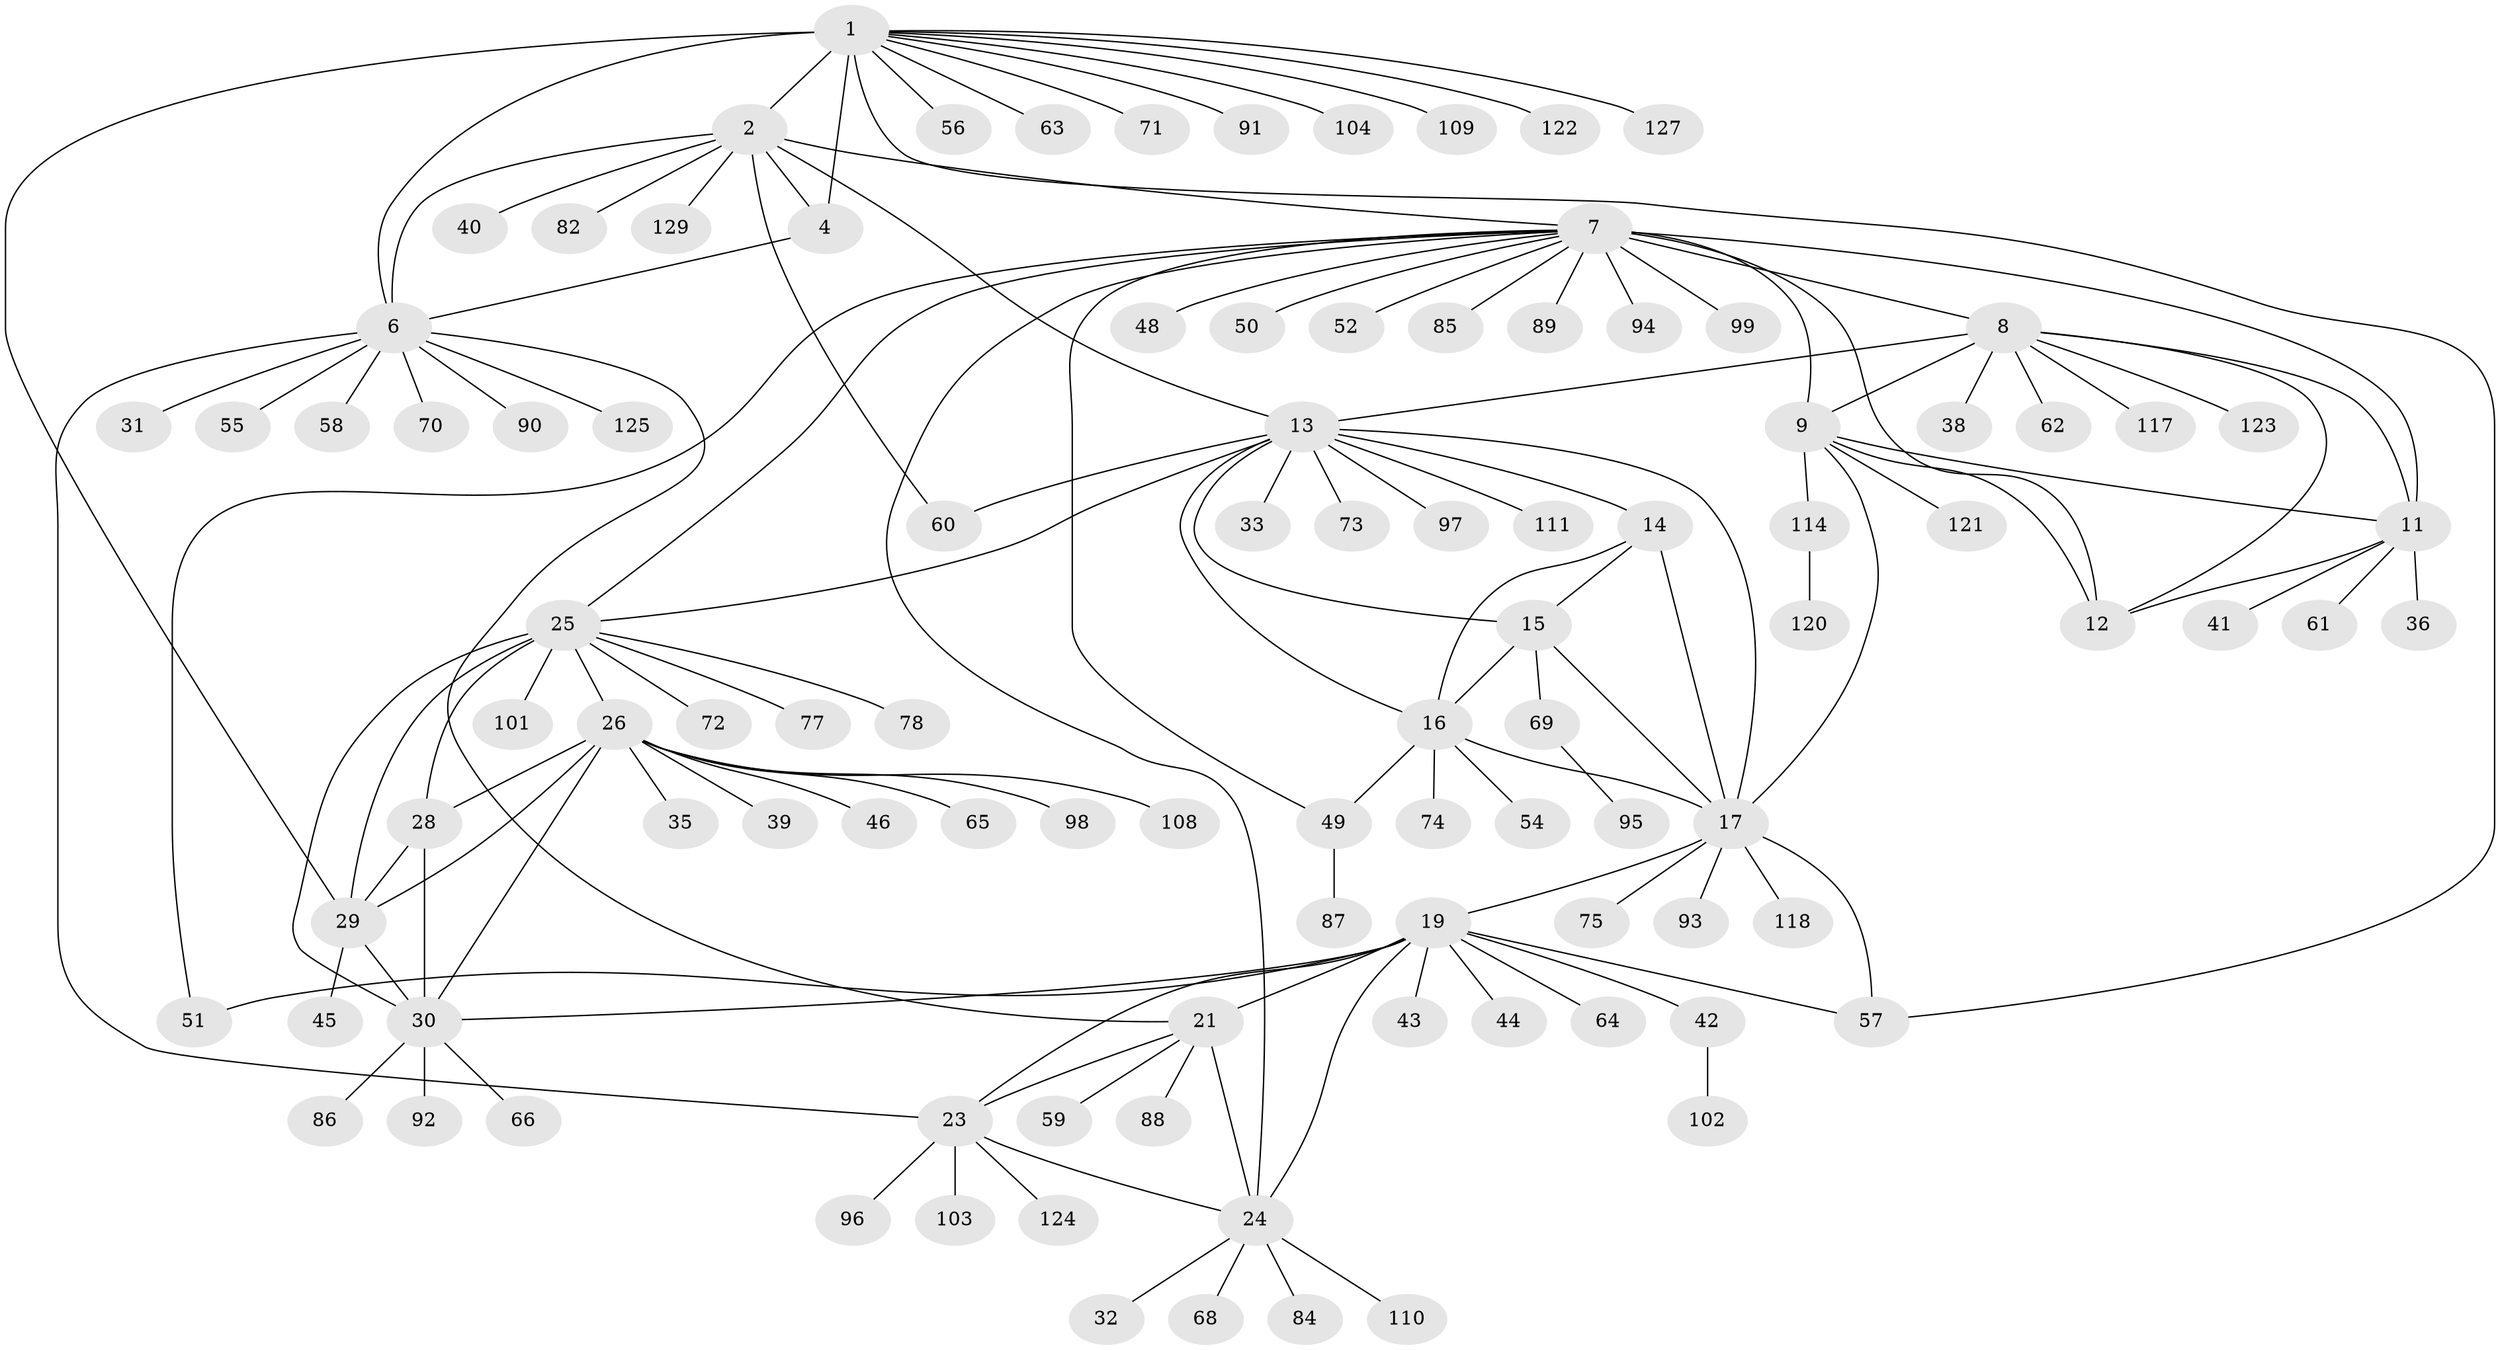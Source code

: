 // Generated by graph-tools (version 1.1) at 2025/52/02/27/25 19:52:18]
// undirected, 101 vertices, 137 edges
graph export_dot {
graph [start="1"]
  node [color=gray90,style=filled];
  1 [super="+3"];
  2 [super="+5"];
  4 [super="+37"];
  6 [super="+53"];
  7 [super="+10"];
  8 [super="+100"];
  9 [super="+47"];
  11 [super="+105"];
  12;
  13 [super="+18"];
  14;
  15 [super="+34"];
  16;
  17 [super="+67"];
  19 [super="+20"];
  21 [super="+22"];
  23 [super="+106"];
  24 [super="+112"];
  25 [super="+27"];
  26 [super="+107"];
  28 [super="+83"];
  29 [super="+115"];
  30;
  31;
  32;
  33;
  35;
  36;
  38;
  39;
  40;
  41;
  42 [super="+126"];
  43;
  44;
  45;
  46;
  48;
  49 [super="+76"];
  50;
  51;
  52;
  54;
  55;
  56;
  57 [super="+79"];
  58;
  59;
  60;
  61;
  62 [super="+81"];
  63;
  64 [super="+116"];
  65;
  66;
  68;
  69 [super="+113"];
  70 [super="+128"];
  71;
  72;
  73;
  74;
  75 [super="+80"];
  77;
  78;
  82;
  84;
  85;
  86;
  87;
  88;
  89;
  90;
  91;
  92;
  93;
  94;
  95;
  96 [super="+119"];
  97;
  98;
  99;
  101;
  102;
  103;
  104;
  108;
  109;
  110;
  111;
  114;
  117;
  118;
  120;
  121;
  122;
  123;
  124;
  125;
  127;
  129;
  1 -- 2 [weight=4];
  1 -- 4 [weight=2];
  1 -- 6 [weight=2];
  1 -- 56;
  1 -- 57;
  1 -- 63;
  1 -- 71;
  1 -- 91;
  1 -- 104;
  1 -- 127;
  1 -- 29;
  1 -- 122;
  1 -- 109;
  2 -- 4 [weight=2];
  2 -- 6 [weight=2];
  2 -- 7;
  2 -- 40;
  2 -- 60;
  2 -- 129;
  2 -- 13;
  2 -- 82;
  4 -- 6;
  6 -- 23;
  6 -- 31;
  6 -- 55;
  6 -- 58;
  6 -- 70;
  6 -- 90;
  6 -- 125;
  6 -- 21;
  7 -- 8 [weight=2];
  7 -- 9 [weight=2];
  7 -- 11 [weight=2];
  7 -- 12 [weight=2];
  7 -- 24;
  7 -- 48;
  7 -- 50;
  7 -- 94;
  7 -- 99;
  7 -- 51;
  7 -- 52;
  7 -- 85;
  7 -- 89;
  7 -- 25;
  7 -- 49;
  8 -- 9;
  8 -- 11;
  8 -- 12;
  8 -- 13;
  8 -- 38;
  8 -- 62;
  8 -- 117;
  8 -- 123;
  9 -- 11;
  9 -- 12;
  9 -- 114;
  9 -- 121;
  9 -- 17;
  11 -- 12;
  11 -- 36;
  11 -- 41;
  11 -- 61;
  13 -- 14 [weight=2];
  13 -- 15 [weight=2];
  13 -- 16 [weight=2];
  13 -- 17 [weight=2];
  13 -- 33;
  13 -- 73;
  13 -- 97;
  13 -- 111;
  13 -- 60;
  13 -- 25;
  14 -- 15;
  14 -- 16;
  14 -- 17;
  15 -- 16;
  15 -- 17;
  15 -- 69;
  16 -- 17;
  16 -- 49;
  16 -- 54;
  16 -- 74;
  17 -- 75;
  17 -- 93;
  17 -- 118;
  17 -- 19;
  17 -- 57;
  19 -- 21 [weight=4];
  19 -- 23 [weight=2];
  19 -- 24 [weight=2];
  19 -- 42;
  19 -- 44;
  19 -- 64;
  19 -- 43;
  19 -- 51;
  19 -- 57;
  19 -- 30;
  21 -- 23 [weight=2];
  21 -- 24 [weight=2];
  21 -- 59;
  21 -- 88;
  23 -- 24;
  23 -- 96;
  23 -- 103;
  23 -- 124;
  24 -- 32;
  24 -- 68;
  24 -- 84;
  24 -- 110;
  25 -- 26 [weight=2];
  25 -- 28 [weight=2];
  25 -- 29 [weight=2];
  25 -- 30 [weight=2];
  25 -- 101;
  25 -- 72;
  25 -- 77;
  25 -- 78;
  26 -- 28;
  26 -- 29;
  26 -- 30;
  26 -- 35;
  26 -- 39;
  26 -- 46;
  26 -- 65;
  26 -- 98;
  26 -- 108;
  28 -- 29;
  28 -- 30;
  29 -- 30;
  29 -- 45;
  30 -- 66;
  30 -- 86;
  30 -- 92;
  42 -- 102;
  49 -- 87;
  69 -- 95;
  114 -- 120;
}
